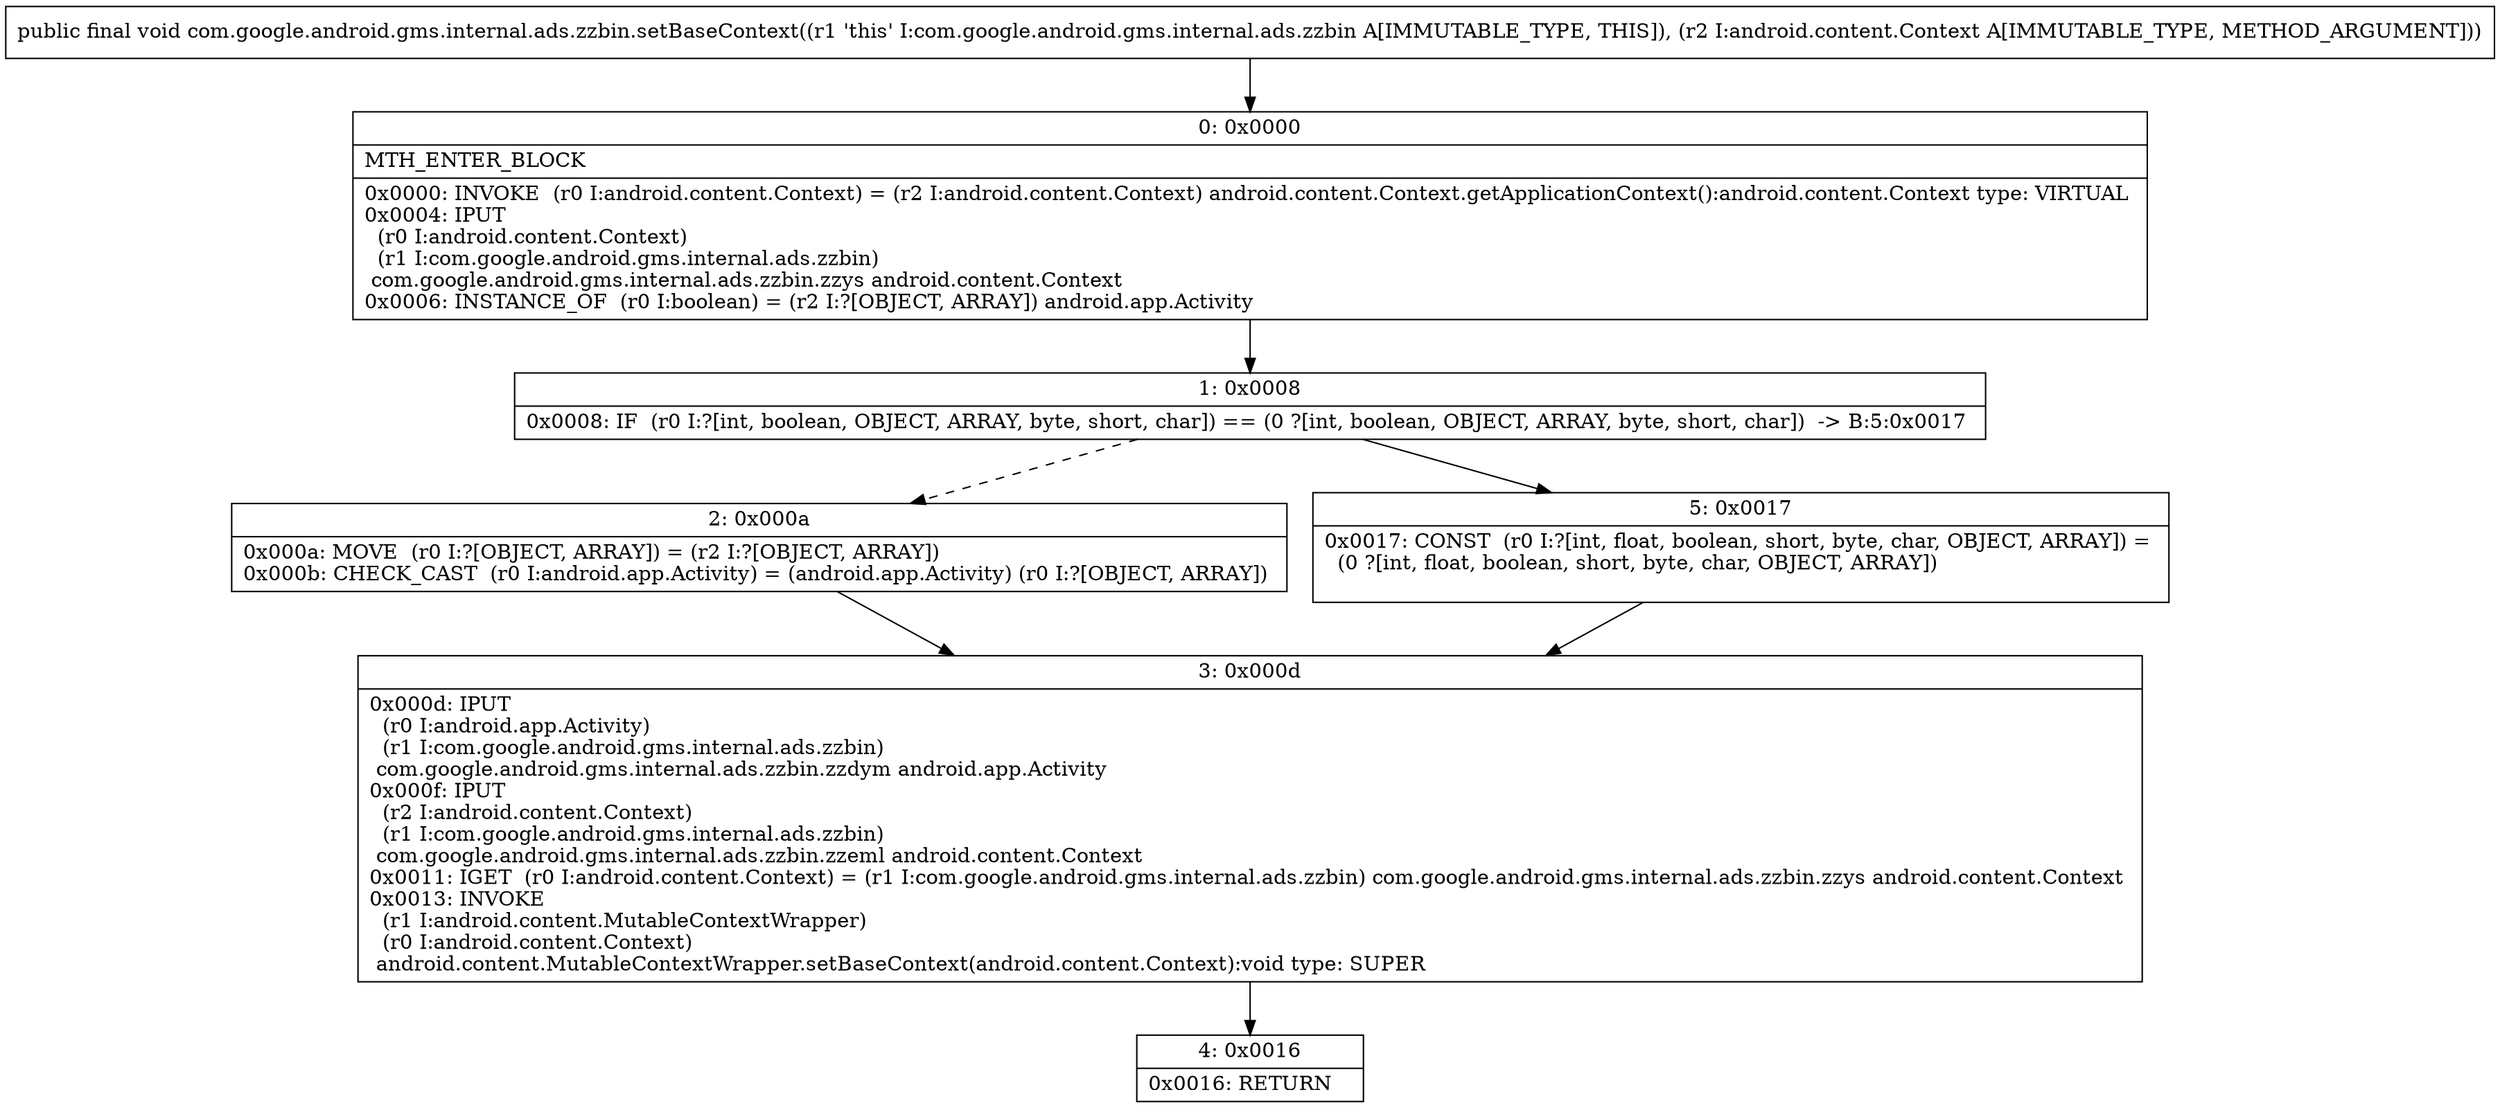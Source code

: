 digraph "CFG forcom.google.android.gms.internal.ads.zzbin.setBaseContext(Landroid\/content\/Context;)V" {
Node_0 [shape=record,label="{0\:\ 0x0000|MTH_ENTER_BLOCK\l|0x0000: INVOKE  (r0 I:android.content.Context) = (r2 I:android.content.Context) android.content.Context.getApplicationContext():android.content.Context type: VIRTUAL \l0x0004: IPUT  \l  (r0 I:android.content.Context)\l  (r1 I:com.google.android.gms.internal.ads.zzbin)\l com.google.android.gms.internal.ads.zzbin.zzys android.content.Context \l0x0006: INSTANCE_OF  (r0 I:boolean) = (r2 I:?[OBJECT, ARRAY]) android.app.Activity \l}"];
Node_1 [shape=record,label="{1\:\ 0x0008|0x0008: IF  (r0 I:?[int, boolean, OBJECT, ARRAY, byte, short, char]) == (0 ?[int, boolean, OBJECT, ARRAY, byte, short, char])  \-\> B:5:0x0017 \l}"];
Node_2 [shape=record,label="{2\:\ 0x000a|0x000a: MOVE  (r0 I:?[OBJECT, ARRAY]) = (r2 I:?[OBJECT, ARRAY]) \l0x000b: CHECK_CAST  (r0 I:android.app.Activity) = (android.app.Activity) (r0 I:?[OBJECT, ARRAY]) \l}"];
Node_3 [shape=record,label="{3\:\ 0x000d|0x000d: IPUT  \l  (r0 I:android.app.Activity)\l  (r1 I:com.google.android.gms.internal.ads.zzbin)\l com.google.android.gms.internal.ads.zzbin.zzdym android.app.Activity \l0x000f: IPUT  \l  (r2 I:android.content.Context)\l  (r1 I:com.google.android.gms.internal.ads.zzbin)\l com.google.android.gms.internal.ads.zzbin.zzeml android.content.Context \l0x0011: IGET  (r0 I:android.content.Context) = (r1 I:com.google.android.gms.internal.ads.zzbin) com.google.android.gms.internal.ads.zzbin.zzys android.content.Context \l0x0013: INVOKE  \l  (r1 I:android.content.MutableContextWrapper)\l  (r0 I:android.content.Context)\l android.content.MutableContextWrapper.setBaseContext(android.content.Context):void type: SUPER \l}"];
Node_4 [shape=record,label="{4\:\ 0x0016|0x0016: RETURN   \l}"];
Node_5 [shape=record,label="{5\:\ 0x0017|0x0017: CONST  (r0 I:?[int, float, boolean, short, byte, char, OBJECT, ARRAY]) = \l  (0 ?[int, float, boolean, short, byte, char, OBJECT, ARRAY])\l \l}"];
MethodNode[shape=record,label="{public final void com.google.android.gms.internal.ads.zzbin.setBaseContext((r1 'this' I:com.google.android.gms.internal.ads.zzbin A[IMMUTABLE_TYPE, THIS]), (r2 I:android.content.Context A[IMMUTABLE_TYPE, METHOD_ARGUMENT])) }"];
MethodNode -> Node_0;
Node_0 -> Node_1;
Node_1 -> Node_2[style=dashed];
Node_1 -> Node_5;
Node_2 -> Node_3;
Node_3 -> Node_4;
Node_5 -> Node_3;
}

